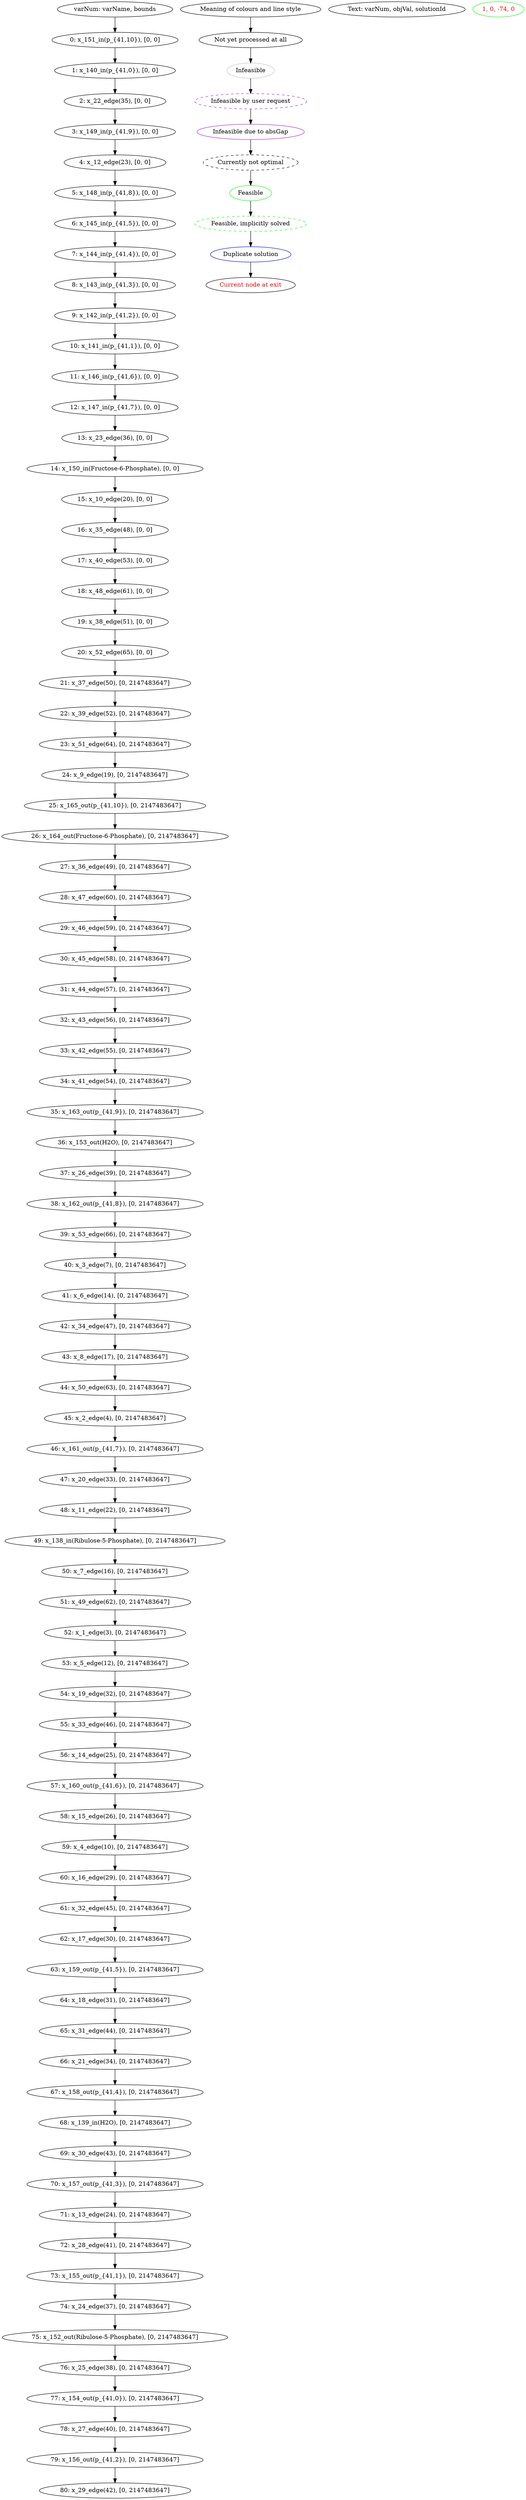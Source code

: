 digraph g {
legend_varNames [ label="varNum: varName, bounds" ]
legend_varNames_0 [ label="0: x_151_in(p_{41,10}), [0, 0]" ]
legend_varNames_1 [ label="1: x_140_in(p_{41,0}), [0, 0]" ]
legend_varNames_2 [ label="2: x_22_edge(35), [0, 0]" ]
legend_varNames_3 [ label="3: x_149_in(p_{41,9}), [0, 0]" ]
legend_varNames_4 [ label="4: x_12_edge(23), [0, 0]" ]
legend_varNames_5 [ label="5: x_148_in(p_{41,8}), [0, 0]" ]
legend_varNames_6 [ label="6: x_145_in(p_{41,5}), [0, 0]" ]
legend_varNames_7 [ label="7: x_144_in(p_{41,4}), [0, 0]" ]
legend_varNames_8 [ label="8: x_143_in(p_{41,3}), [0, 0]" ]
legend_varNames_9 [ label="9: x_142_in(p_{41,2}), [0, 0]" ]
legend_varNames_10 [ label="10: x_141_in(p_{41,1}), [0, 0]" ]
legend_varNames_11 [ label="11: x_146_in(p_{41,6}), [0, 0]" ]
legend_varNames_12 [ label="12: x_147_in(p_{41,7}), [0, 0]" ]
legend_varNames_13 [ label="13: x_23_edge(36), [0, 0]" ]
legend_varNames_14 [ label="14: x_150_in(Fructose-6-Phosphate), [0, 0]" ]
legend_varNames_15 [ label="15: x_10_edge(20), [0, 0]" ]
legend_varNames_16 [ label="16: x_35_edge(48), [0, 0]" ]
legend_varNames_17 [ label="17: x_40_edge(53), [0, 0]" ]
legend_varNames_18 [ label="18: x_48_edge(61), [0, 0]" ]
legend_varNames_19 [ label="19: x_38_edge(51), [0, 0]" ]
legend_varNames_20 [ label="20: x_52_edge(65), [0, 0]" ]
legend_varNames_21 [ label="21: x_37_edge(50), [0, 2147483647]" ]
legend_varNames_22 [ label="22: x_39_edge(52), [0, 2147483647]" ]
legend_varNames_23 [ label="23: x_51_edge(64), [0, 2147483647]" ]
legend_varNames_24 [ label="24: x_9_edge(19), [0, 2147483647]" ]
legend_varNames_25 [ label="25: x_165_out(p_{41,10}), [0, 2147483647]" ]
legend_varNames_26 [ label="26: x_164_out(Fructose-6-Phosphate), [0, 2147483647]" ]
legend_varNames_27 [ label="27: x_36_edge(49), [0, 2147483647]" ]
legend_varNames_28 [ label="28: x_47_edge(60), [0, 2147483647]" ]
legend_varNames_29 [ label="29: x_46_edge(59), [0, 2147483647]" ]
legend_varNames_30 [ label="30: x_45_edge(58), [0, 2147483647]" ]
legend_varNames_31 [ label="31: x_44_edge(57), [0, 2147483647]" ]
legend_varNames_32 [ label="32: x_43_edge(56), [0, 2147483647]" ]
legend_varNames_33 [ label="33: x_42_edge(55), [0, 2147483647]" ]
legend_varNames_34 [ label="34: x_41_edge(54), [0, 2147483647]" ]
legend_varNames_35 [ label="35: x_163_out(p_{41,9}), [0, 2147483647]" ]
legend_varNames_36 [ label="36: x_153_out(H2O), [0, 2147483647]" ]
legend_varNames_37 [ label="37: x_26_edge(39), [0, 2147483647]" ]
legend_varNames_38 [ label="38: x_162_out(p_{41,8}), [0, 2147483647]" ]
legend_varNames_39 [ label="39: x_53_edge(66), [0, 2147483647]" ]
legend_varNames_40 [ label="40: x_3_edge(7), [0, 2147483647]" ]
legend_varNames_41 [ label="41: x_6_edge(14), [0, 2147483647]" ]
legend_varNames_42 [ label="42: x_34_edge(47), [0, 2147483647]" ]
legend_varNames_43 [ label="43: x_8_edge(17), [0, 2147483647]" ]
legend_varNames_44 [ label="44: x_50_edge(63), [0, 2147483647]" ]
legend_varNames_45 [ label="45: x_2_edge(4), [0, 2147483647]" ]
legend_varNames_46 [ label="46: x_161_out(p_{41,7}), [0, 2147483647]" ]
legend_varNames_47 [ label="47: x_20_edge(33), [0, 2147483647]" ]
legend_varNames_48 [ label="48: x_11_edge(22), [0, 2147483647]" ]
legend_varNames_49 [ label="49: x_138_in(Ribulose-5-Phosphate), [0, 2147483647]" ]
legend_varNames_50 [ label="50: x_7_edge(16), [0, 2147483647]" ]
legend_varNames_51 [ label="51: x_49_edge(62), [0, 2147483647]" ]
legend_varNames_52 [ label="52: x_1_edge(3), [0, 2147483647]" ]
legend_varNames_53 [ label="53: x_5_edge(12), [0, 2147483647]" ]
legend_varNames_54 [ label="54: x_19_edge(32), [0, 2147483647]" ]
legend_varNames_55 [ label="55: x_33_edge(46), [0, 2147483647]" ]
legend_varNames_56 [ label="56: x_14_edge(25), [0, 2147483647]" ]
legend_varNames_57 [ label="57: x_160_out(p_{41,6}), [0, 2147483647]" ]
legend_varNames_58 [ label="58: x_15_edge(26), [0, 2147483647]" ]
legend_varNames_59 [ label="59: x_4_edge(10), [0, 2147483647]" ]
legend_varNames_60 [ label="60: x_16_edge(29), [0, 2147483647]" ]
legend_varNames_61 [ label="61: x_32_edge(45), [0, 2147483647]" ]
legend_varNames_62 [ label="62: x_17_edge(30), [0, 2147483647]" ]
legend_varNames_63 [ label="63: x_159_out(p_{41,5}), [0, 2147483647]" ]
legend_varNames_64 [ label="64: x_18_edge(31), [0, 2147483647]" ]
legend_varNames_65 [ label="65: x_31_edge(44), [0, 2147483647]" ]
legend_varNames_66 [ label="66: x_21_edge(34), [0, 2147483647]" ]
legend_varNames_67 [ label="67: x_158_out(p_{41,4}), [0, 2147483647]" ]
legend_varNames_68 [ label="68: x_139_in(H2O), [0, 2147483647]" ]
legend_varNames_69 [ label="69: x_30_edge(43), [0, 2147483647]" ]
legend_varNames_70 [ label="70: x_157_out(p_{41,3}), [0, 2147483647]" ]
legend_varNames_71 [ label="71: x_13_edge(24), [0, 2147483647]" ]
legend_varNames_72 [ label="72: x_28_edge(41), [0, 2147483647]" ]
legend_varNames_73 [ label="73: x_155_out(p_{41,1}), [0, 2147483647]" ]
legend_varNames_74 [ label="74: x_24_edge(37), [0, 2147483647]" ]
legend_varNames_75 [ label="75: x_152_out(Ribulose-5-Phosphate), [0, 2147483647]" ]
legend_varNames_76 [ label="76: x_25_edge(38), [0, 2147483647]" ]
legend_varNames_77 [ label="77: x_154_out(p_{41,0}), [0, 2147483647]" ]
legend_varNames_78 [ label="78: x_27_edge(40), [0, 2147483647]" ]
legend_varNames_79 [ label="79: x_156_out(p_{41,2}), [0, 2147483647]" ]
legend_varNames_80 [ label="80: x_29_edge(42), [0, 2147483647]" ]
legend_varNames -> legend_varNames_0
legend_varNames_0 -> legend_varNames_1
legend_varNames_1 -> legend_varNames_2
legend_varNames_2 -> legend_varNames_3
legend_varNames_3 -> legend_varNames_4
legend_varNames_4 -> legend_varNames_5
legend_varNames_5 -> legend_varNames_6
legend_varNames_6 -> legend_varNames_7
legend_varNames_7 -> legend_varNames_8
legend_varNames_8 -> legend_varNames_9
legend_varNames_9 -> legend_varNames_10
legend_varNames_10 -> legend_varNames_11
legend_varNames_11 -> legend_varNames_12
legend_varNames_12 -> legend_varNames_13
legend_varNames_13 -> legend_varNames_14
legend_varNames_14 -> legend_varNames_15
legend_varNames_15 -> legend_varNames_16
legend_varNames_16 -> legend_varNames_17
legend_varNames_17 -> legend_varNames_18
legend_varNames_18 -> legend_varNames_19
legend_varNames_19 -> legend_varNames_20
legend_varNames_20 -> legend_varNames_21
legend_varNames_21 -> legend_varNames_22
legend_varNames_22 -> legend_varNames_23
legend_varNames_23 -> legend_varNames_24
legend_varNames_24 -> legend_varNames_25
legend_varNames_25 -> legend_varNames_26
legend_varNames_26 -> legend_varNames_27
legend_varNames_27 -> legend_varNames_28
legend_varNames_28 -> legend_varNames_29
legend_varNames_29 -> legend_varNames_30
legend_varNames_30 -> legend_varNames_31
legend_varNames_31 -> legend_varNames_32
legend_varNames_32 -> legend_varNames_33
legend_varNames_33 -> legend_varNames_34
legend_varNames_34 -> legend_varNames_35
legend_varNames_35 -> legend_varNames_36
legend_varNames_36 -> legend_varNames_37
legend_varNames_37 -> legend_varNames_38
legend_varNames_38 -> legend_varNames_39
legend_varNames_39 -> legend_varNames_40
legend_varNames_40 -> legend_varNames_41
legend_varNames_41 -> legend_varNames_42
legend_varNames_42 -> legend_varNames_43
legend_varNames_43 -> legend_varNames_44
legend_varNames_44 -> legend_varNames_45
legend_varNames_45 -> legend_varNames_46
legend_varNames_46 -> legend_varNames_47
legend_varNames_47 -> legend_varNames_48
legend_varNames_48 -> legend_varNames_49
legend_varNames_49 -> legend_varNames_50
legend_varNames_50 -> legend_varNames_51
legend_varNames_51 -> legend_varNames_52
legend_varNames_52 -> legend_varNames_53
legend_varNames_53 -> legend_varNames_54
legend_varNames_54 -> legend_varNames_55
legend_varNames_55 -> legend_varNames_56
legend_varNames_56 -> legend_varNames_57
legend_varNames_57 -> legend_varNames_58
legend_varNames_58 -> legend_varNames_59
legend_varNames_59 -> legend_varNames_60
legend_varNames_60 -> legend_varNames_61
legend_varNames_61 -> legend_varNames_62
legend_varNames_62 -> legend_varNames_63
legend_varNames_63 -> legend_varNames_64
legend_varNames_64 -> legend_varNames_65
legend_varNames_65 -> legend_varNames_66
legend_varNames_66 -> legend_varNames_67
legend_varNames_67 -> legend_varNames_68
legend_varNames_68 -> legend_varNames_69
legend_varNames_69 -> legend_varNames_70
legend_varNames_70 -> legend_varNames_71
legend_varNames_71 -> legend_varNames_72
legend_varNames_72 -> legend_varNames_73
legend_varNames_73 -> legend_varNames_74
legend_varNames_74 -> legend_varNames_75
legend_varNames_75 -> legend_varNames_76
legend_varNames_76 -> legend_varNames_77
legend_varNames_77 -> legend_varNames_78
legend_varNames_78 -> legend_varNames_79
legend_varNames_79 -> legend_varNames_80
legend_colours_0 [ label="Meaning of colours and line style" ]
legend_colours_1 [ label="Not yet processed at all"  ]
legend_colours_0 -> legend_colours_1
legend_colours_2 [ label="Infeasible" color=gray ]
legend_colours_1 -> legend_colours_2
legend_colours_3 [ label="Infeasible by user request" color=purple style=dashed ]
legend_colours_2 -> legend_colours_3
legend_colours_4 [ label="Infeasible due to absGap" color=purple ]
legend_colours_3 -> legend_colours_4
legend_colours_5 [ label="Currently not optimal" style=dashed ]
legend_colours_4 -> legend_colours_5
legend_colours_6 [ label="Feasible" color=green ]
legend_colours_5 -> legend_colours_6
legend_colours_7 [ label="Feasible, implicitly solved" color=green style=dashed ]
legend_colours_6 -> legend_colours_7
legend_colours_8 [ label="Duplicate solution" color=blue ]
legend_colours_7 -> legend_colours_8
legend_colours_9 [ label="Current node at exit" fontcolor=red ]
legend_colours_8 -> legend_colours_9
legend_text [ label="Text: varNum, objVal, solutionId" ]
1 [ label="1, 0, -74, 0" color=green fontcolor=red ] 
}
